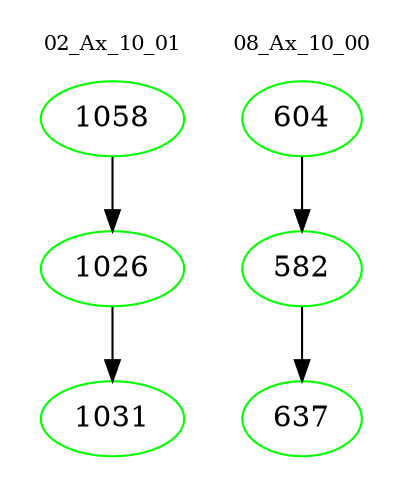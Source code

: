 digraph{
subgraph cluster_0 {
color = white
label = "02_Ax_10_01";
fontsize=10;
T0_1058 [label="1058", color="green"]
T0_1058 -> T0_1026 [color="black"]
T0_1026 [label="1026", color="green"]
T0_1026 -> T0_1031 [color="black"]
T0_1031 [label="1031", color="green"]
}
subgraph cluster_1 {
color = white
label = "08_Ax_10_00";
fontsize=10;
T1_604 [label="604", color="green"]
T1_604 -> T1_582 [color="black"]
T1_582 [label="582", color="green"]
T1_582 -> T1_637 [color="black"]
T1_637 [label="637", color="green"]
}
}

